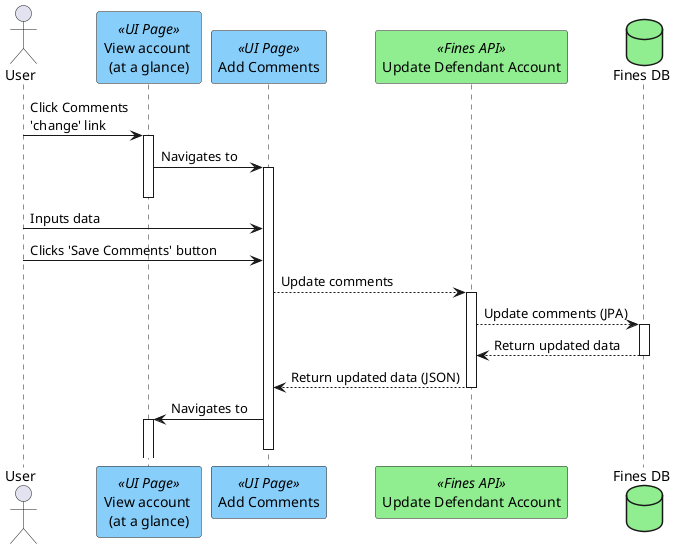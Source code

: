 @startuml
actor "User" as user
participant "View account \n(at a glance)" as viewAccount <<UI Page>> #lightskyblue
participant "Add Comments" as comments <<UI Page>> #lightskyblue
participant "Update Defendant Account" as updateAccountApi <<Fines API>> #lightgreen
database "Fines DB" as db #lightgreen


user ->  viewAccount ++ : Click Comments \n'change' link
viewAccount -> comments ++ :Navigates to
viewAccount --
user ->  comments : Inputs data
user ->  comments : Clicks 'Save Comments' button
comments --> updateAccountApi ++: Update comments
updateAccountApi --> db ++: Update comments (JPA)
db --> updateAccountApi: Return updated data
db --
updateAccountApi --> comments : Return updated data (JSON)
updateAccountApi --
comments -> viewAccount ++: Navigates to
deactivate comments

@enduml